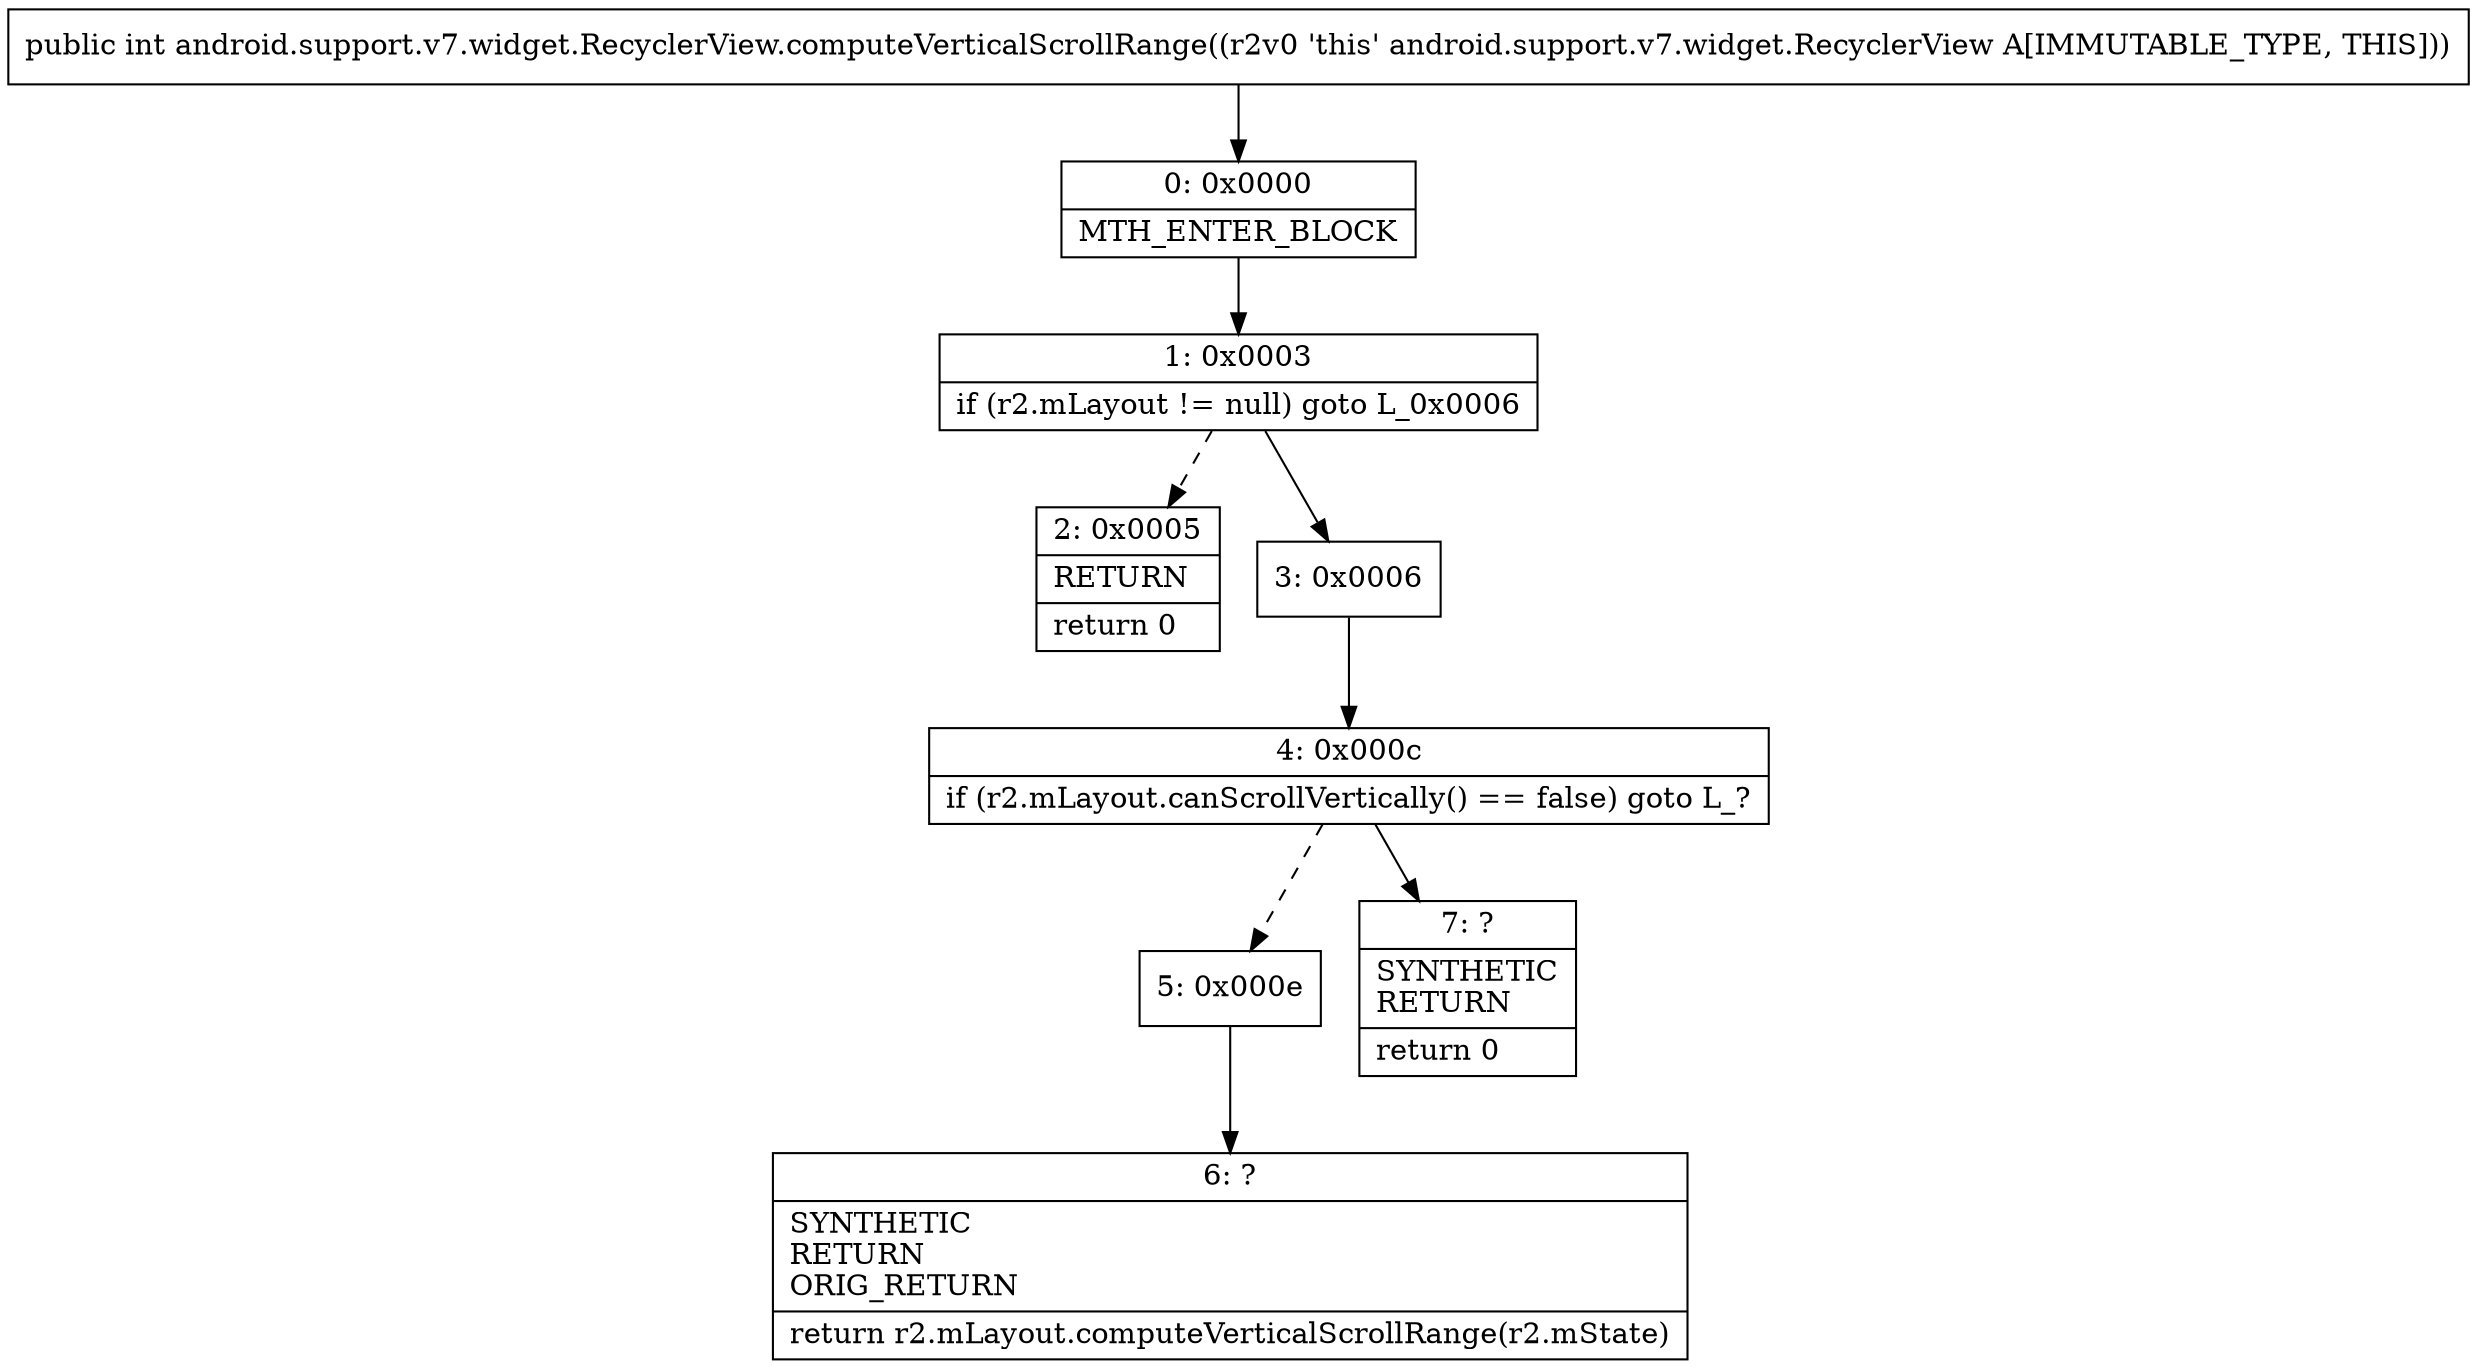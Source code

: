 digraph "CFG forandroid.support.v7.widget.RecyclerView.computeVerticalScrollRange()I" {
Node_0 [shape=record,label="{0\:\ 0x0000|MTH_ENTER_BLOCK\l}"];
Node_1 [shape=record,label="{1\:\ 0x0003|if (r2.mLayout != null) goto L_0x0006\l}"];
Node_2 [shape=record,label="{2\:\ 0x0005|RETURN\l|return 0\l}"];
Node_3 [shape=record,label="{3\:\ 0x0006}"];
Node_4 [shape=record,label="{4\:\ 0x000c|if (r2.mLayout.canScrollVertically() == false) goto L_?\l}"];
Node_5 [shape=record,label="{5\:\ 0x000e}"];
Node_6 [shape=record,label="{6\:\ ?|SYNTHETIC\lRETURN\lORIG_RETURN\l|return r2.mLayout.computeVerticalScrollRange(r2.mState)\l}"];
Node_7 [shape=record,label="{7\:\ ?|SYNTHETIC\lRETURN\l|return 0\l}"];
MethodNode[shape=record,label="{public int android.support.v7.widget.RecyclerView.computeVerticalScrollRange((r2v0 'this' android.support.v7.widget.RecyclerView A[IMMUTABLE_TYPE, THIS])) }"];
MethodNode -> Node_0;
Node_0 -> Node_1;
Node_1 -> Node_2[style=dashed];
Node_1 -> Node_3;
Node_3 -> Node_4;
Node_4 -> Node_5[style=dashed];
Node_4 -> Node_7;
Node_5 -> Node_6;
}

